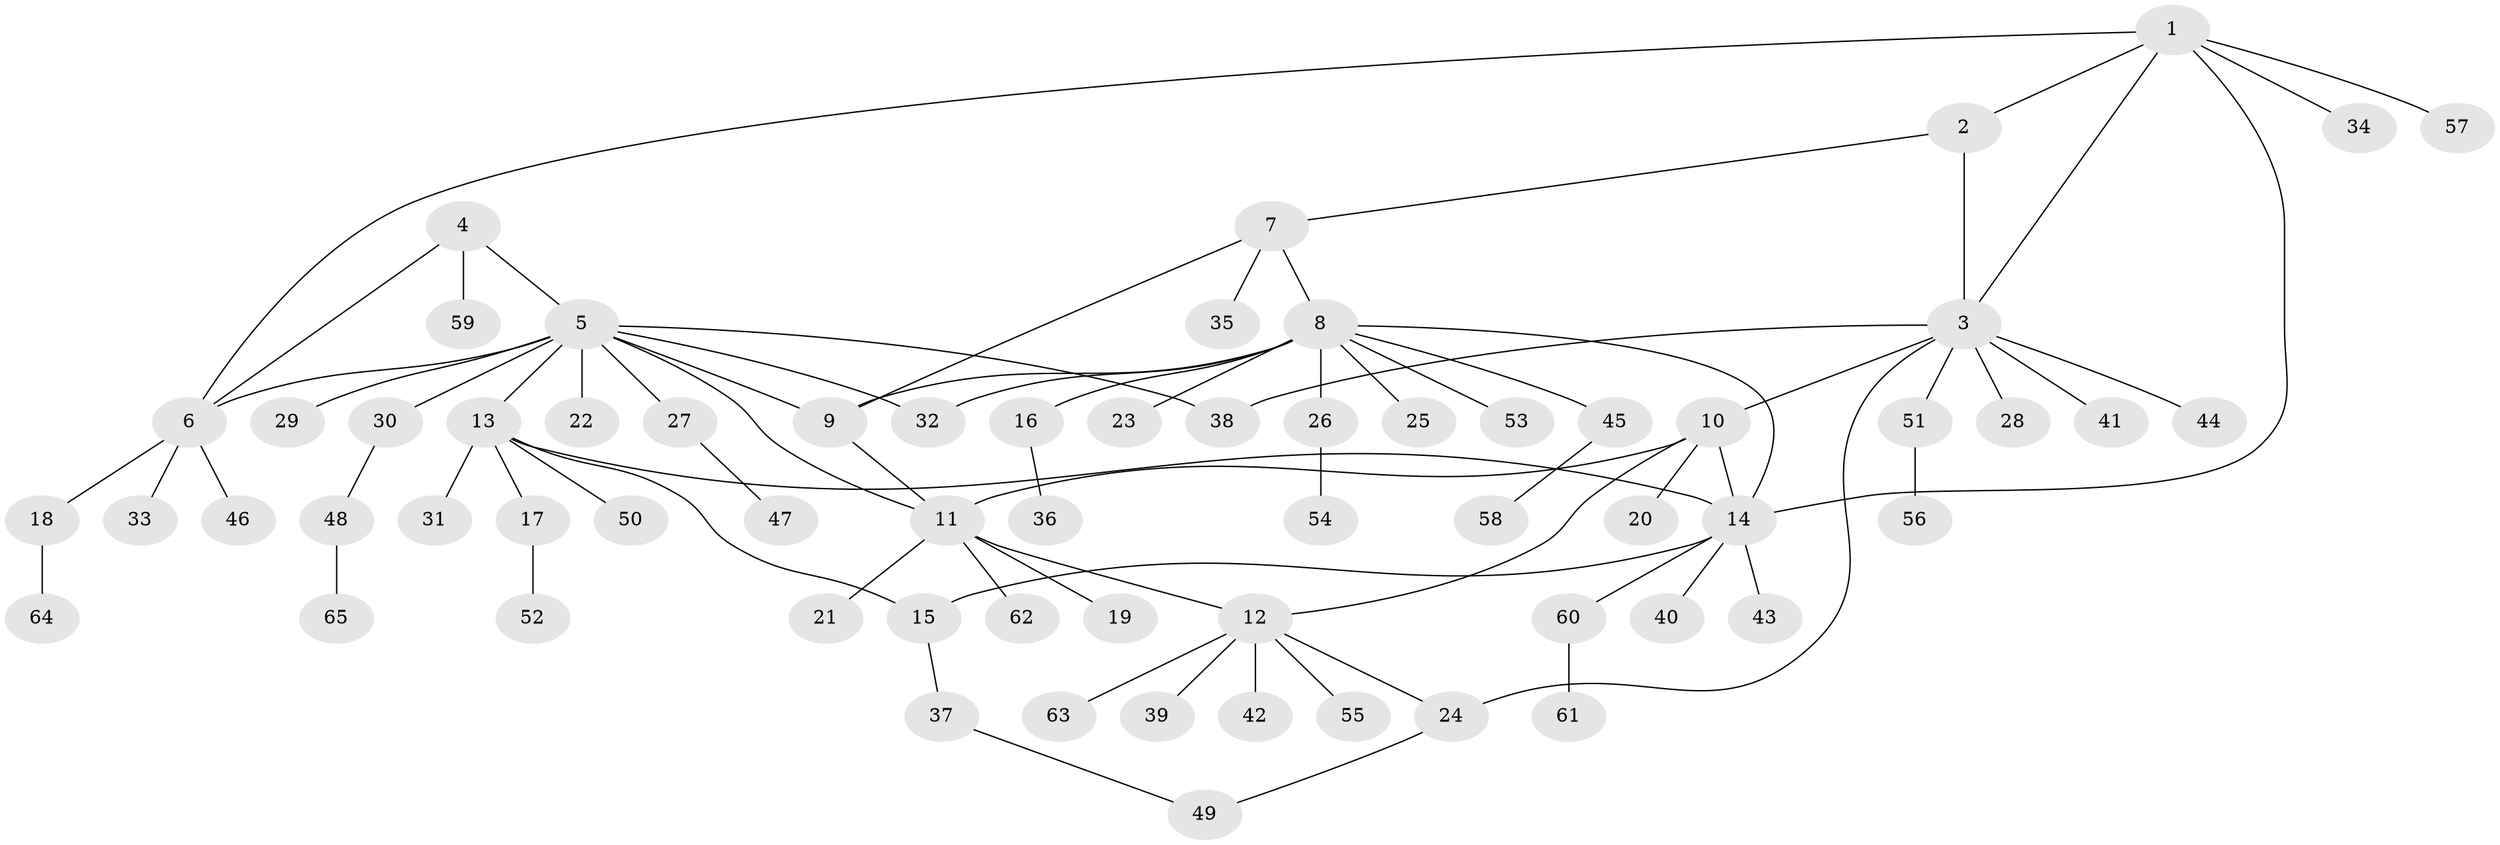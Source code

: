 // coarse degree distribution, {4: 0.2962962962962963, 5: 0.037037037037037035, 8: 0.037037037037037035, 2: 0.07407407407407407, 3: 0.1111111111111111, 6: 0.07407407407407407, 1: 0.37037037037037035}
// Generated by graph-tools (version 1.1) at 2025/52/03/04/25 22:52:08]
// undirected, 65 vertices, 79 edges
graph export_dot {
  node [color=gray90,style=filled];
  1;
  2;
  3;
  4;
  5;
  6;
  7;
  8;
  9;
  10;
  11;
  12;
  13;
  14;
  15;
  16;
  17;
  18;
  19;
  20;
  21;
  22;
  23;
  24;
  25;
  26;
  27;
  28;
  29;
  30;
  31;
  32;
  33;
  34;
  35;
  36;
  37;
  38;
  39;
  40;
  41;
  42;
  43;
  44;
  45;
  46;
  47;
  48;
  49;
  50;
  51;
  52;
  53;
  54;
  55;
  56;
  57;
  58;
  59;
  60;
  61;
  62;
  63;
  64;
  65;
  1 -- 2;
  1 -- 3;
  1 -- 6;
  1 -- 14;
  1 -- 34;
  1 -- 57;
  2 -- 3;
  2 -- 7;
  3 -- 10;
  3 -- 24;
  3 -- 28;
  3 -- 38;
  3 -- 41;
  3 -- 44;
  3 -- 51;
  4 -- 5;
  4 -- 6;
  4 -- 59;
  5 -- 6;
  5 -- 9;
  5 -- 11;
  5 -- 13;
  5 -- 22;
  5 -- 27;
  5 -- 29;
  5 -- 30;
  5 -- 32;
  5 -- 38;
  6 -- 18;
  6 -- 33;
  6 -- 46;
  7 -- 8;
  7 -- 9;
  7 -- 35;
  8 -- 9;
  8 -- 14;
  8 -- 16;
  8 -- 23;
  8 -- 25;
  8 -- 26;
  8 -- 32;
  8 -- 45;
  8 -- 53;
  9 -- 11;
  10 -- 11;
  10 -- 12;
  10 -- 14;
  10 -- 20;
  11 -- 12;
  11 -- 19;
  11 -- 21;
  11 -- 62;
  12 -- 24;
  12 -- 39;
  12 -- 42;
  12 -- 55;
  12 -- 63;
  13 -- 14;
  13 -- 15;
  13 -- 17;
  13 -- 31;
  13 -- 50;
  14 -- 15;
  14 -- 40;
  14 -- 43;
  14 -- 60;
  15 -- 37;
  16 -- 36;
  17 -- 52;
  18 -- 64;
  24 -- 49;
  26 -- 54;
  27 -- 47;
  30 -- 48;
  37 -- 49;
  45 -- 58;
  48 -- 65;
  51 -- 56;
  60 -- 61;
}
